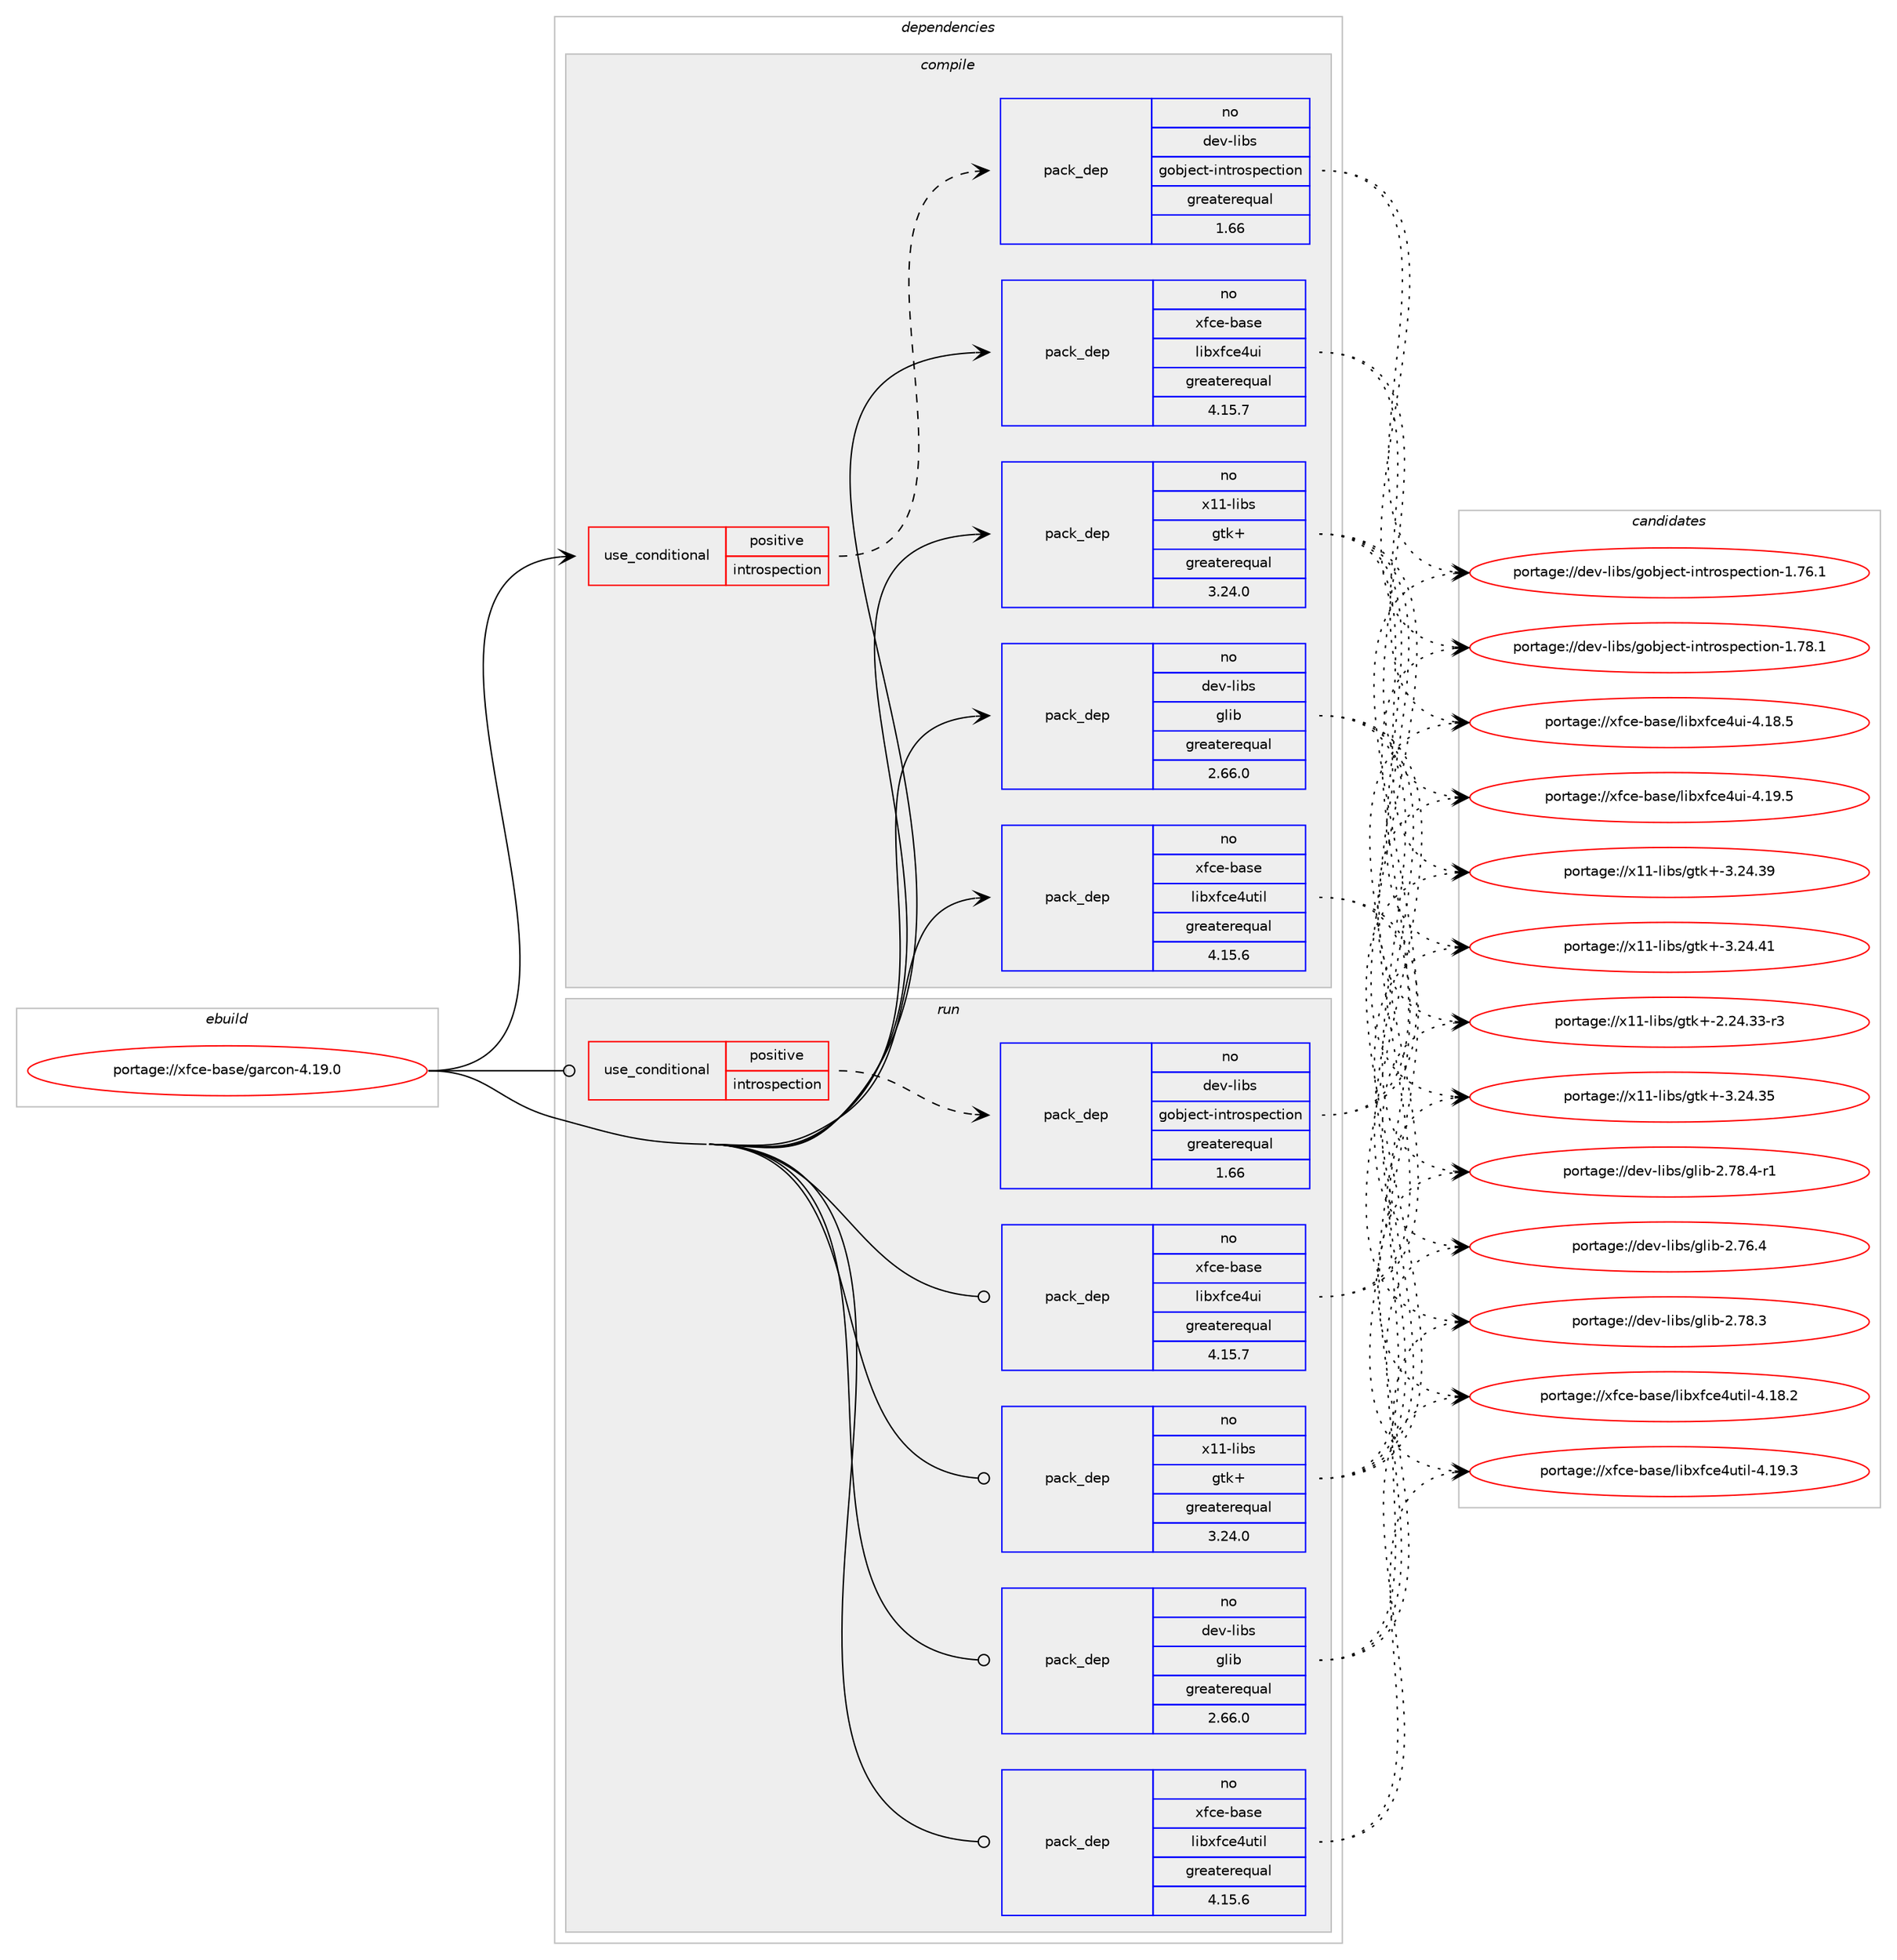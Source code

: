 digraph prolog {

# *************
# Graph options
# *************

newrank=true;
concentrate=true;
compound=true;
graph [rankdir=LR,fontname=Helvetica,fontsize=10,ranksep=1.5];#, ranksep=2.5, nodesep=0.2];
edge  [arrowhead=vee];
node  [fontname=Helvetica,fontsize=10];

# **********
# The ebuild
# **********

subgraph cluster_leftcol {
color=gray;
rank=same;
label=<<i>ebuild</i>>;
id [label="portage://xfce-base/garcon-4.19.0", color=red, width=4, href="../xfce-base/garcon-4.19.0.svg"];
}

# ****************
# The dependencies
# ****************

subgraph cluster_midcol {
color=gray;
label=<<i>dependencies</i>>;
subgraph cluster_compile {
fillcolor="#eeeeee";
style=filled;
label=<<i>compile</i>>;
subgraph cond13724 {
dependency20122 [label=<<TABLE BORDER="0" CELLBORDER="1" CELLSPACING="0" CELLPADDING="4"><TR><TD ROWSPAN="3" CELLPADDING="10">use_conditional</TD></TR><TR><TD>positive</TD></TR><TR><TD>introspection</TD></TR></TABLE>>, shape=none, color=red];
subgraph pack6125 {
dependency20123 [label=<<TABLE BORDER="0" CELLBORDER="1" CELLSPACING="0" CELLPADDING="4" WIDTH="220"><TR><TD ROWSPAN="6" CELLPADDING="30">pack_dep</TD></TR><TR><TD WIDTH="110">no</TD></TR><TR><TD>dev-libs</TD></TR><TR><TD>gobject-introspection</TD></TR><TR><TD>greaterequal</TD></TR><TR><TD>1.66</TD></TR></TABLE>>, shape=none, color=blue];
}
dependency20122:e -> dependency20123:w [weight=20,style="dashed",arrowhead="vee"];
}
id:e -> dependency20122:w [weight=20,style="solid",arrowhead="vee"];
subgraph pack6126 {
dependency20124 [label=<<TABLE BORDER="0" CELLBORDER="1" CELLSPACING="0" CELLPADDING="4" WIDTH="220"><TR><TD ROWSPAN="6" CELLPADDING="30">pack_dep</TD></TR><TR><TD WIDTH="110">no</TD></TR><TR><TD>dev-libs</TD></TR><TR><TD>glib</TD></TR><TR><TD>greaterequal</TD></TR><TR><TD>2.66.0</TD></TR></TABLE>>, shape=none, color=blue];
}
id:e -> dependency20124:w [weight=20,style="solid",arrowhead="vee"];
subgraph pack6127 {
dependency20125 [label=<<TABLE BORDER="0" CELLBORDER="1" CELLSPACING="0" CELLPADDING="4" WIDTH="220"><TR><TD ROWSPAN="6" CELLPADDING="30">pack_dep</TD></TR><TR><TD WIDTH="110">no</TD></TR><TR><TD>x11-libs</TD></TR><TR><TD>gtk+</TD></TR><TR><TD>greaterequal</TD></TR><TR><TD>3.24.0</TD></TR></TABLE>>, shape=none, color=blue];
}
id:e -> dependency20125:w [weight=20,style="solid",arrowhead="vee"];
subgraph pack6128 {
dependency20126 [label=<<TABLE BORDER="0" CELLBORDER="1" CELLSPACING="0" CELLPADDING="4" WIDTH="220"><TR><TD ROWSPAN="6" CELLPADDING="30">pack_dep</TD></TR><TR><TD WIDTH="110">no</TD></TR><TR><TD>xfce-base</TD></TR><TR><TD>libxfce4ui</TD></TR><TR><TD>greaterequal</TD></TR><TR><TD>4.15.7</TD></TR></TABLE>>, shape=none, color=blue];
}
id:e -> dependency20126:w [weight=20,style="solid",arrowhead="vee"];
subgraph pack6129 {
dependency20127 [label=<<TABLE BORDER="0" CELLBORDER="1" CELLSPACING="0" CELLPADDING="4" WIDTH="220"><TR><TD ROWSPAN="6" CELLPADDING="30">pack_dep</TD></TR><TR><TD WIDTH="110">no</TD></TR><TR><TD>xfce-base</TD></TR><TR><TD>libxfce4util</TD></TR><TR><TD>greaterequal</TD></TR><TR><TD>4.15.6</TD></TR></TABLE>>, shape=none, color=blue];
}
id:e -> dependency20127:w [weight=20,style="solid",arrowhead="vee"];
}
subgraph cluster_compileandrun {
fillcolor="#eeeeee";
style=filled;
label=<<i>compile and run</i>>;
}
subgraph cluster_run {
fillcolor="#eeeeee";
style=filled;
label=<<i>run</i>>;
subgraph cond13725 {
dependency20128 [label=<<TABLE BORDER="0" CELLBORDER="1" CELLSPACING="0" CELLPADDING="4"><TR><TD ROWSPAN="3" CELLPADDING="10">use_conditional</TD></TR><TR><TD>positive</TD></TR><TR><TD>introspection</TD></TR></TABLE>>, shape=none, color=red];
subgraph pack6130 {
dependency20129 [label=<<TABLE BORDER="0" CELLBORDER="1" CELLSPACING="0" CELLPADDING="4" WIDTH="220"><TR><TD ROWSPAN="6" CELLPADDING="30">pack_dep</TD></TR><TR><TD WIDTH="110">no</TD></TR><TR><TD>dev-libs</TD></TR><TR><TD>gobject-introspection</TD></TR><TR><TD>greaterequal</TD></TR><TR><TD>1.66</TD></TR></TABLE>>, shape=none, color=blue];
}
dependency20128:e -> dependency20129:w [weight=20,style="dashed",arrowhead="vee"];
}
id:e -> dependency20128:w [weight=20,style="solid",arrowhead="odot"];
subgraph pack6131 {
dependency20130 [label=<<TABLE BORDER="0" CELLBORDER="1" CELLSPACING="0" CELLPADDING="4" WIDTH="220"><TR><TD ROWSPAN="6" CELLPADDING="30">pack_dep</TD></TR><TR><TD WIDTH="110">no</TD></TR><TR><TD>dev-libs</TD></TR><TR><TD>glib</TD></TR><TR><TD>greaterequal</TD></TR><TR><TD>2.66.0</TD></TR></TABLE>>, shape=none, color=blue];
}
id:e -> dependency20130:w [weight=20,style="solid",arrowhead="odot"];
subgraph pack6132 {
dependency20131 [label=<<TABLE BORDER="0" CELLBORDER="1" CELLSPACING="0" CELLPADDING="4" WIDTH="220"><TR><TD ROWSPAN="6" CELLPADDING="30">pack_dep</TD></TR><TR><TD WIDTH="110">no</TD></TR><TR><TD>x11-libs</TD></TR><TR><TD>gtk+</TD></TR><TR><TD>greaterequal</TD></TR><TR><TD>3.24.0</TD></TR></TABLE>>, shape=none, color=blue];
}
id:e -> dependency20131:w [weight=20,style="solid",arrowhead="odot"];
subgraph pack6133 {
dependency20132 [label=<<TABLE BORDER="0" CELLBORDER="1" CELLSPACING="0" CELLPADDING="4" WIDTH="220"><TR><TD ROWSPAN="6" CELLPADDING="30">pack_dep</TD></TR><TR><TD WIDTH="110">no</TD></TR><TR><TD>xfce-base</TD></TR><TR><TD>libxfce4ui</TD></TR><TR><TD>greaterequal</TD></TR><TR><TD>4.15.7</TD></TR></TABLE>>, shape=none, color=blue];
}
id:e -> dependency20132:w [weight=20,style="solid",arrowhead="odot"];
subgraph pack6134 {
dependency20133 [label=<<TABLE BORDER="0" CELLBORDER="1" CELLSPACING="0" CELLPADDING="4" WIDTH="220"><TR><TD ROWSPAN="6" CELLPADDING="30">pack_dep</TD></TR><TR><TD WIDTH="110">no</TD></TR><TR><TD>xfce-base</TD></TR><TR><TD>libxfce4util</TD></TR><TR><TD>greaterequal</TD></TR><TR><TD>4.15.6</TD></TR></TABLE>>, shape=none, color=blue];
}
id:e -> dependency20133:w [weight=20,style="solid",arrowhead="odot"];
}
}

# **************
# The candidates
# **************

subgraph cluster_choices {
rank=same;
color=gray;
label=<<i>candidates</i>>;

subgraph choice6125 {
color=black;
nodesep=1;
choice1001011184510810598115471031119810610199116451051101161141111151121019911610511111045494655544649 [label="portage://dev-libs/gobject-introspection-1.76.1", color=red, width=4,href="../dev-libs/gobject-introspection-1.76.1.svg"];
choice1001011184510810598115471031119810610199116451051101161141111151121019911610511111045494655564649 [label="portage://dev-libs/gobject-introspection-1.78.1", color=red, width=4,href="../dev-libs/gobject-introspection-1.78.1.svg"];
dependency20123:e -> choice1001011184510810598115471031119810610199116451051101161141111151121019911610511111045494655544649:w [style=dotted,weight="100"];
dependency20123:e -> choice1001011184510810598115471031119810610199116451051101161141111151121019911610511111045494655564649:w [style=dotted,weight="100"];
}
subgraph choice6126 {
color=black;
nodesep=1;
choice1001011184510810598115471031081059845504655544652 [label="portage://dev-libs/glib-2.76.4", color=red, width=4,href="../dev-libs/glib-2.76.4.svg"];
choice1001011184510810598115471031081059845504655564651 [label="portage://dev-libs/glib-2.78.3", color=red, width=4,href="../dev-libs/glib-2.78.3.svg"];
choice10010111845108105981154710310810598455046555646524511449 [label="portage://dev-libs/glib-2.78.4-r1", color=red, width=4,href="../dev-libs/glib-2.78.4-r1.svg"];
dependency20124:e -> choice1001011184510810598115471031081059845504655544652:w [style=dotted,weight="100"];
dependency20124:e -> choice1001011184510810598115471031081059845504655564651:w [style=dotted,weight="100"];
dependency20124:e -> choice10010111845108105981154710310810598455046555646524511449:w [style=dotted,weight="100"];
}
subgraph choice6127 {
color=black;
nodesep=1;
choice12049494510810598115471031161074345504650524651514511451 [label="portage://x11-libs/gtk+-2.24.33-r3", color=red, width=4,href="../x11-libs/gtk+-2.24.33-r3.svg"];
choice1204949451081059811547103116107434551465052465153 [label="portage://x11-libs/gtk+-3.24.35", color=red, width=4,href="../x11-libs/gtk+-3.24.35.svg"];
choice1204949451081059811547103116107434551465052465157 [label="portage://x11-libs/gtk+-3.24.39", color=red, width=4,href="../x11-libs/gtk+-3.24.39.svg"];
choice1204949451081059811547103116107434551465052465249 [label="portage://x11-libs/gtk+-3.24.41", color=red, width=4,href="../x11-libs/gtk+-3.24.41.svg"];
dependency20125:e -> choice12049494510810598115471031161074345504650524651514511451:w [style=dotted,weight="100"];
dependency20125:e -> choice1204949451081059811547103116107434551465052465153:w [style=dotted,weight="100"];
dependency20125:e -> choice1204949451081059811547103116107434551465052465157:w [style=dotted,weight="100"];
dependency20125:e -> choice1204949451081059811547103116107434551465052465249:w [style=dotted,weight="100"];
}
subgraph choice6128 {
color=black;
nodesep=1;
choice120102991014598971151014710810598120102991015211710545524649564653 [label="portage://xfce-base/libxfce4ui-4.18.5", color=red, width=4,href="../xfce-base/libxfce4ui-4.18.5.svg"];
choice120102991014598971151014710810598120102991015211710545524649574653 [label="portage://xfce-base/libxfce4ui-4.19.5", color=red, width=4,href="../xfce-base/libxfce4ui-4.19.5.svg"];
dependency20126:e -> choice120102991014598971151014710810598120102991015211710545524649564653:w [style=dotted,weight="100"];
dependency20126:e -> choice120102991014598971151014710810598120102991015211710545524649574653:w [style=dotted,weight="100"];
}
subgraph choice6129 {
color=black;
nodesep=1;
choice120102991014598971151014710810598120102991015211711610510845524649564650 [label="portage://xfce-base/libxfce4util-4.18.2", color=red, width=4,href="../xfce-base/libxfce4util-4.18.2.svg"];
choice120102991014598971151014710810598120102991015211711610510845524649574651 [label="portage://xfce-base/libxfce4util-4.19.3", color=red, width=4,href="../xfce-base/libxfce4util-4.19.3.svg"];
dependency20127:e -> choice120102991014598971151014710810598120102991015211711610510845524649564650:w [style=dotted,weight="100"];
dependency20127:e -> choice120102991014598971151014710810598120102991015211711610510845524649574651:w [style=dotted,weight="100"];
}
subgraph choice6130 {
color=black;
nodesep=1;
choice1001011184510810598115471031119810610199116451051101161141111151121019911610511111045494655544649 [label="portage://dev-libs/gobject-introspection-1.76.1", color=red, width=4,href="../dev-libs/gobject-introspection-1.76.1.svg"];
choice1001011184510810598115471031119810610199116451051101161141111151121019911610511111045494655564649 [label="portage://dev-libs/gobject-introspection-1.78.1", color=red, width=4,href="../dev-libs/gobject-introspection-1.78.1.svg"];
dependency20129:e -> choice1001011184510810598115471031119810610199116451051101161141111151121019911610511111045494655544649:w [style=dotted,weight="100"];
dependency20129:e -> choice1001011184510810598115471031119810610199116451051101161141111151121019911610511111045494655564649:w [style=dotted,weight="100"];
}
subgraph choice6131 {
color=black;
nodesep=1;
choice1001011184510810598115471031081059845504655544652 [label="portage://dev-libs/glib-2.76.4", color=red, width=4,href="../dev-libs/glib-2.76.4.svg"];
choice1001011184510810598115471031081059845504655564651 [label="portage://dev-libs/glib-2.78.3", color=red, width=4,href="../dev-libs/glib-2.78.3.svg"];
choice10010111845108105981154710310810598455046555646524511449 [label="portage://dev-libs/glib-2.78.4-r1", color=red, width=4,href="../dev-libs/glib-2.78.4-r1.svg"];
dependency20130:e -> choice1001011184510810598115471031081059845504655544652:w [style=dotted,weight="100"];
dependency20130:e -> choice1001011184510810598115471031081059845504655564651:w [style=dotted,weight="100"];
dependency20130:e -> choice10010111845108105981154710310810598455046555646524511449:w [style=dotted,weight="100"];
}
subgraph choice6132 {
color=black;
nodesep=1;
choice12049494510810598115471031161074345504650524651514511451 [label="portage://x11-libs/gtk+-2.24.33-r3", color=red, width=4,href="../x11-libs/gtk+-2.24.33-r3.svg"];
choice1204949451081059811547103116107434551465052465153 [label="portage://x11-libs/gtk+-3.24.35", color=red, width=4,href="../x11-libs/gtk+-3.24.35.svg"];
choice1204949451081059811547103116107434551465052465157 [label="portage://x11-libs/gtk+-3.24.39", color=red, width=4,href="../x11-libs/gtk+-3.24.39.svg"];
choice1204949451081059811547103116107434551465052465249 [label="portage://x11-libs/gtk+-3.24.41", color=red, width=4,href="../x11-libs/gtk+-3.24.41.svg"];
dependency20131:e -> choice12049494510810598115471031161074345504650524651514511451:w [style=dotted,weight="100"];
dependency20131:e -> choice1204949451081059811547103116107434551465052465153:w [style=dotted,weight="100"];
dependency20131:e -> choice1204949451081059811547103116107434551465052465157:w [style=dotted,weight="100"];
dependency20131:e -> choice1204949451081059811547103116107434551465052465249:w [style=dotted,weight="100"];
}
subgraph choice6133 {
color=black;
nodesep=1;
choice120102991014598971151014710810598120102991015211710545524649564653 [label="portage://xfce-base/libxfce4ui-4.18.5", color=red, width=4,href="../xfce-base/libxfce4ui-4.18.5.svg"];
choice120102991014598971151014710810598120102991015211710545524649574653 [label="portage://xfce-base/libxfce4ui-4.19.5", color=red, width=4,href="../xfce-base/libxfce4ui-4.19.5.svg"];
dependency20132:e -> choice120102991014598971151014710810598120102991015211710545524649564653:w [style=dotted,weight="100"];
dependency20132:e -> choice120102991014598971151014710810598120102991015211710545524649574653:w [style=dotted,weight="100"];
}
subgraph choice6134 {
color=black;
nodesep=1;
choice120102991014598971151014710810598120102991015211711610510845524649564650 [label="portage://xfce-base/libxfce4util-4.18.2", color=red, width=4,href="../xfce-base/libxfce4util-4.18.2.svg"];
choice120102991014598971151014710810598120102991015211711610510845524649574651 [label="portage://xfce-base/libxfce4util-4.19.3", color=red, width=4,href="../xfce-base/libxfce4util-4.19.3.svg"];
dependency20133:e -> choice120102991014598971151014710810598120102991015211711610510845524649564650:w [style=dotted,weight="100"];
dependency20133:e -> choice120102991014598971151014710810598120102991015211711610510845524649574651:w [style=dotted,weight="100"];
}
}

}
